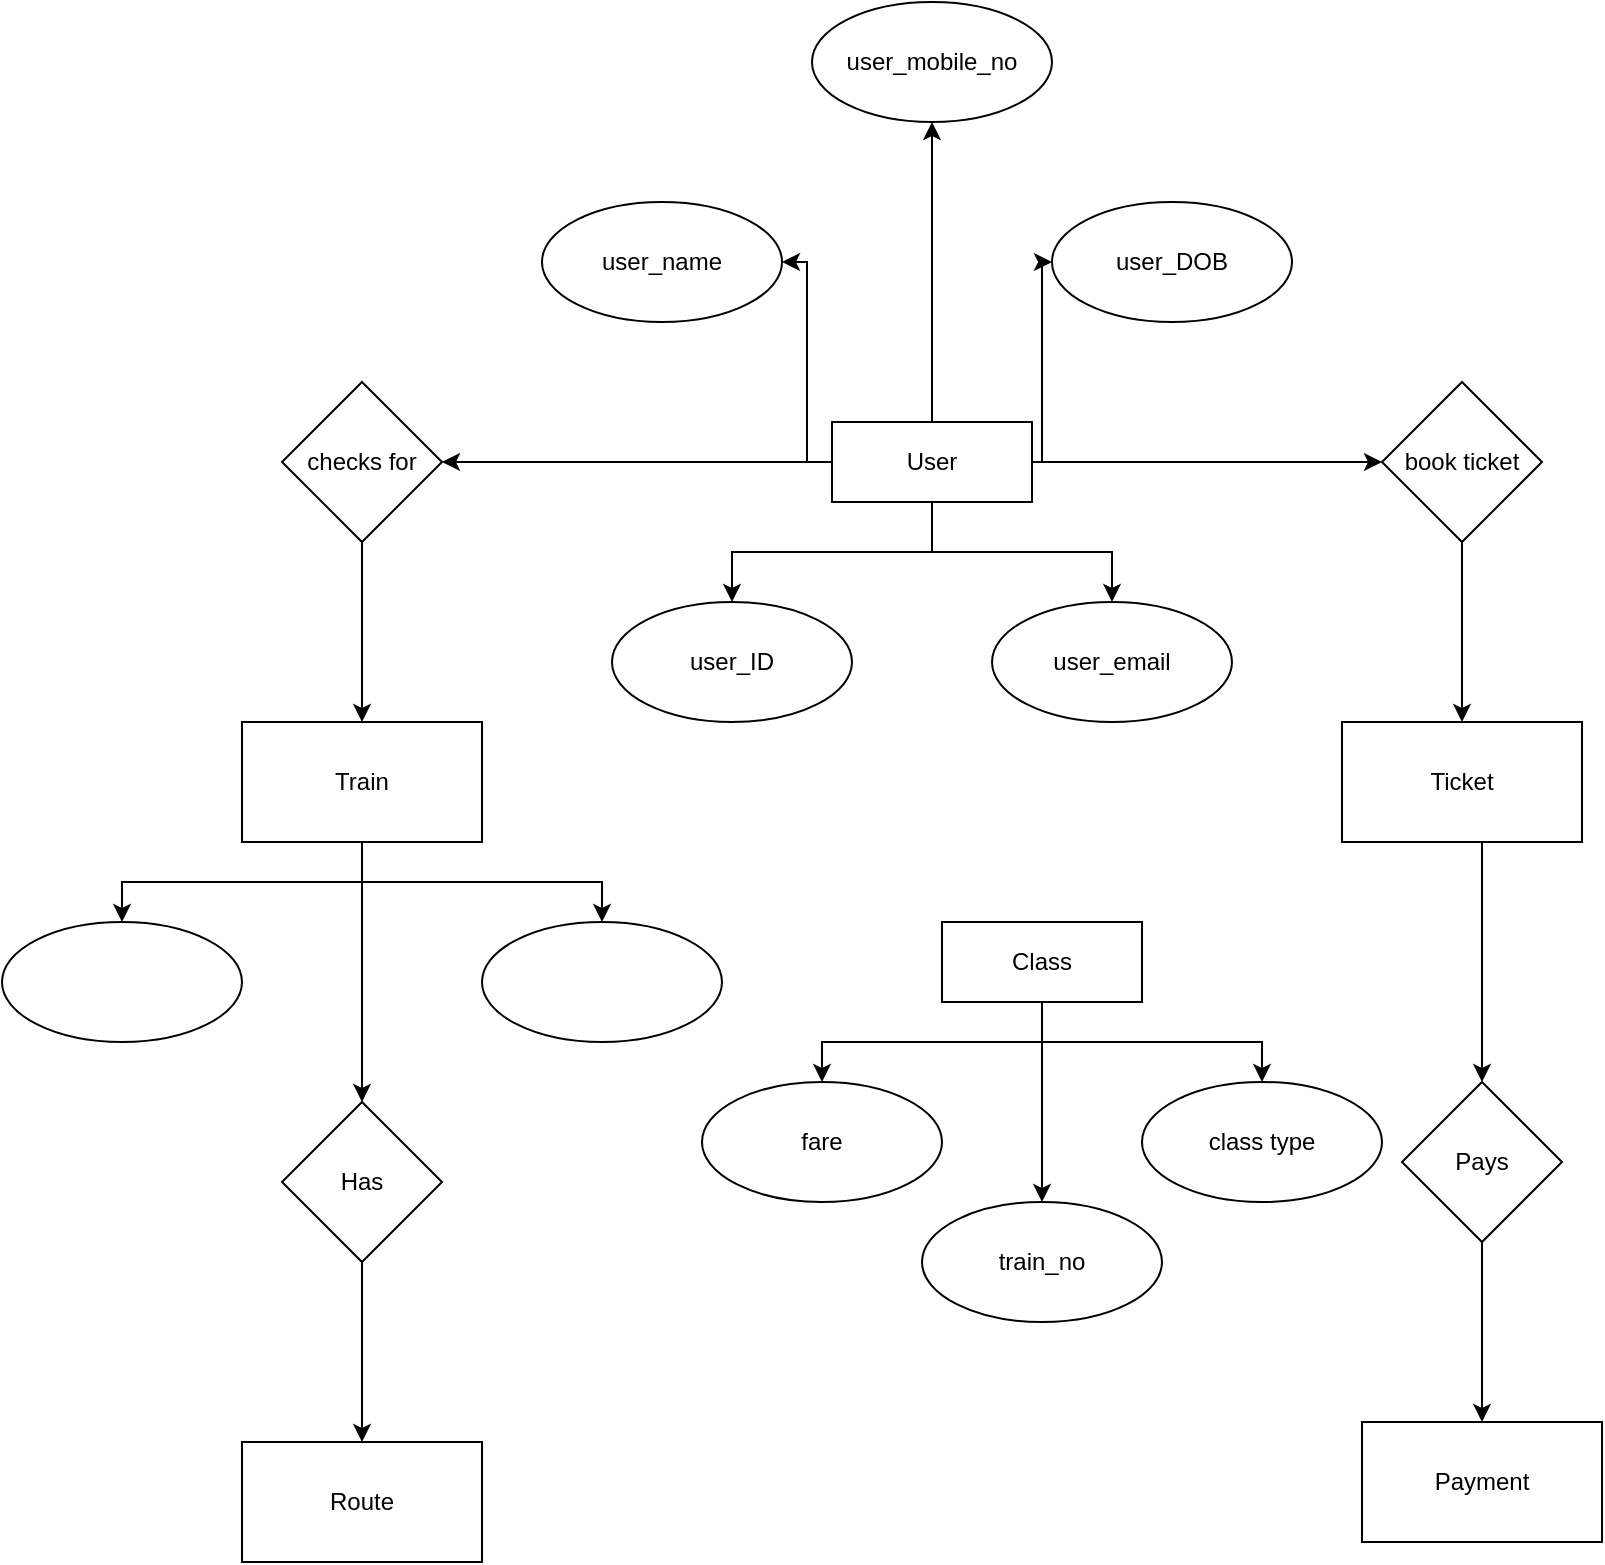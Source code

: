 <mxfile version="16.5.6" type="github">
  <diagram id="R2lEEEUBdFMjLlhIrx00" name="Page-1">
    <mxGraphModel dx="2128" dy="1651" grid="1" gridSize="10" guides="1" tooltips="1" connect="1" arrows="1" fold="1" page="1" pageScale="1" pageWidth="850" pageHeight="1100" math="0" shadow="0" extFonts="Permanent Marker^https://fonts.googleapis.com/css?family=Permanent+Marker">
      <root>
        <mxCell id="0" />
        <mxCell id="1" parent="0" />
        <mxCell id="xkxfY68FZ7Ic_4UuyNyU-8" value="" style="edgeStyle=orthogonalEdgeStyle;rounded=0;orthogonalLoop=1;jettySize=auto;html=1;" edge="1" parent="1" source="xkxfY68FZ7Ic_4UuyNyU-1" target="xkxfY68FZ7Ic_4UuyNyU-7">
          <mxGeometry relative="1" as="geometry" />
        </mxCell>
        <mxCell id="xkxfY68FZ7Ic_4UuyNyU-10" value="" style="edgeStyle=orthogonalEdgeStyle;rounded=0;orthogonalLoop=1;jettySize=auto;html=1;" edge="1" parent="1" source="xkxfY68FZ7Ic_4UuyNyU-1" target="xkxfY68FZ7Ic_4UuyNyU-9">
          <mxGeometry relative="1" as="geometry" />
        </mxCell>
        <mxCell id="xkxfY68FZ7Ic_4UuyNyU-12" value="" style="edgeStyle=orthogonalEdgeStyle;rounded=0;orthogonalLoop=1;jettySize=auto;html=1;" edge="1" parent="1" source="xkxfY68FZ7Ic_4UuyNyU-1" target="xkxfY68FZ7Ic_4UuyNyU-11">
          <mxGeometry relative="1" as="geometry" />
        </mxCell>
        <mxCell id="xkxfY68FZ7Ic_4UuyNyU-15" value="" style="edgeStyle=elbowEdgeStyle;rounded=0;orthogonalLoop=1;jettySize=auto;html=1;" edge="1" parent="1" source="xkxfY68FZ7Ic_4UuyNyU-1" target="xkxfY68FZ7Ic_4UuyNyU-14">
          <mxGeometry relative="1" as="geometry" />
        </mxCell>
        <mxCell id="xkxfY68FZ7Ic_4UuyNyU-40" value="" style="edgeStyle=elbowEdgeStyle;rounded=0;orthogonalLoop=1;jettySize=auto;html=1;" edge="1" parent="1" source="xkxfY68FZ7Ic_4UuyNyU-1" target="xkxfY68FZ7Ic_4UuyNyU-39">
          <mxGeometry relative="1" as="geometry" />
        </mxCell>
        <mxCell id="xkxfY68FZ7Ic_4UuyNyU-42" value="" style="edgeStyle=elbowEdgeStyle;rounded=0;orthogonalLoop=1;jettySize=auto;html=1;" edge="1" parent="1" source="xkxfY68FZ7Ic_4UuyNyU-1" target="xkxfY68FZ7Ic_4UuyNyU-41">
          <mxGeometry relative="1" as="geometry" />
        </mxCell>
        <mxCell id="xkxfY68FZ7Ic_4UuyNyU-49" value="" style="edgeStyle=elbowEdgeStyle;rounded=0;orthogonalLoop=1;jettySize=auto;html=1;" edge="1" parent="1" source="xkxfY68FZ7Ic_4UuyNyU-1" target="xkxfY68FZ7Ic_4UuyNyU-48">
          <mxGeometry relative="1" as="geometry" />
        </mxCell>
        <mxCell id="xkxfY68FZ7Ic_4UuyNyU-1" value="User" style="whiteSpace=wrap;html=1;align=center;" vertex="1" parent="1">
          <mxGeometry x="345" y="180" width="100" height="40" as="geometry" />
        </mxCell>
        <mxCell id="xkxfY68FZ7Ic_4UuyNyU-7" value="user_ID" style="ellipse;whiteSpace=wrap;html=1;" vertex="1" parent="1">
          <mxGeometry x="235" y="270" width="120" height="60" as="geometry" />
        </mxCell>
        <mxCell id="xkxfY68FZ7Ic_4UuyNyU-9" value="user_email" style="ellipse;whiteSpace=wrap;html=1;" vertex="1" parent="1">
          <mxGeometry x="425" y="270" width="120" height="60" as="geometry" />
        </mxCell>
        <mxCell id="xkxfY68FZ7Ic_4UuyNyU-19" value="" style="edgeStyle=elbowEdgeStyle;rounded=0;orthogonalLoop=1;jettySize=auto;html=1;" edge="1" parent="1" source="xkxfY68FZ7Ic_4UuyNyU-11" target="xkxfY68FZ7Ic_4UuyNyU-18">
          <mxGeometry relative="1" as="geometry" />
        </mxCell>
        <mxCell id="xkxfY68FZ7Ic_4UuyNyU-11" value="book ticket" style="rhombus;whiteSpace=wrap;html=1;" vertex="1" parent="1">
          <mxGeometry x="620" y="160" width="80" height="80" as="geometry" />
        </mxCell>
        <mxCell id="xkxfY68FZ7Ic_4UuyNyU-17" value="" style="edgeStyle=elbowEdgeStyle;rounded=0;orthogonalLoop=1;jettySize=auto;html=1;" edge="1" parent="1" source="xkxfY68FZ7Ic_4UuyNyU-14" target="xkxfY68FZ7Ic_4UuyNyU-16">
          <mxGeometry relative="1" as="geometry" />
        </mxCell>
        <mxCell id="xkxfY68FZ7Ic_4UuyNyU-14" value="checks for" style="rhombus;whiteSpace=wrap;html=1;" vertex="1" parent="1">
          <mxGeometry x="70" y="160" width="80" height="80" as="geometry" />
        </mxCell>
        <mxCell id="xkxfY68FZ7Ic_4UuyNyU-21" value="" style="edgeStyle=elbowEdgeStyle;rounded=0;orthogonalLoop=1;jettySize=auto;html=1;" edge="1" parent="1" source="xkxfY68FZ7Ic_4UuyNyU-16" target="xkxfY68FZ7Ic_4UuyNyU-20">
          <mxGeometry relative="1" as="geometry" />
        </mxCell>
        <mxCell id="xkxfY68FZ7Ic_4UuyNyU-23" value="" style="edgeStyle=elbowEdgeStyle;rounded=0;orthogonalLoop=1;jettySize=auto;html=1;" edge="1" parent="1" source="xkxfY68FZ7Ic_4UuyNyU-16" target="xkxfY68FZ7Ic_4UuyNyU-22">
          <mxGeometry relative="1" as="geometry" />
        </mxCell>
        <mxCell id="xkxfY68FZ7Ic_4UuyNyU-25" value="" style="edgeStyle=elbowEdgeStyle;rounded=0;orthogonalLoop=1;jettySize=auto;html=1;" edge="1" parent="1" source="xkxfY68FZ7Ic_4UuyNyU-16" target="xkxfY68FZ7Ic_4UuyNyU-24">
          <mxGeometry relative="1" as="geometry" />
        </mxCell>
        <mxCell id="xkxfY68FZ7Ic_4UuyNyU-16" value="Train" style="whiteSpace=wrap;html=1;" vertex="1" parent="1">
          <mxGeometry x="50" y="330" width="120" height="60" as="geometry" />
        </mxCell>
        <mxCell id="xkxfY68FZ7Ic_4UuyNyU-27" value="" style="edgeStyle=elbowEdgeStyle;rounded=0;orthogonalLoop=1;jettySize=auto;html=1;" edge="1" parent="1" source="xkxfY68FZ7Ic_4UuyNyU-18" target="xkxfY68FZ7Ic_4UuyNyU-26">
          <mxGeometry relative="1" as="geometry" />
        </mxCell>
        <mxCell id="xkxfY68FZ7Ic_4UuyNyU-18" value="Ticket" style="whiteSpace=wrap;html=1;" vertex="1" parent="1">
          <mxGeometry x="600" y="330" width="120" height="60" as="geometry" />
        </mxCell>
        <mxCell id="xkxfY68FZ7Ic_4UuyNyU-20" value="" style="ellipse;whiteSpace=wrap;html=1;" vertex="1" parent="1">
          <mxGeometry x="-70" y="430" width="120" height="60" as="geometry" />
        </mxCell>
        <mxCell id="xkxfY68FZ7Ic_4UuyNyU-22" value="" style="ellipse;whiteSpace=wrap;html=1;" vertex="1" parent="1">
          <mxGeometry x="170" y="430" width="120" height="60" as="geometry" />
        </mxCell>
        <mxCell id="xkxfY68FZ7Ic_4UuyNyU-32" value="" style="edgeStyle=elbowEdgeStyle;rounded=0;orthogonalLoop=1;jettySize=auto;html=1;" edge="1" parent="1" source="xkxfY68FZ7Ic_4UuyNyU-24" target="xkxfY68FZ7Ic_4UuyNyU-31">
          <mxGeometry relative="1" as="geometry" />
        </mxCell>
        <mxCell id="xkxfY68FZ7Ic_4UuyNyU-24" value="Has" style="rhombus;whiteSpace=wrap;html=1;" vertex="1" parent="1">
          <mxGeometry x="70" y="520" width="80" height="80" as="geometry" />
        </mxCell>
        <mxCell id="xkxfY68FZ7Ic_4UuyNyU-29" value="" style="edgeStyle=elbowEdgeStyle;rounded=0;orthogonalLoop=1;jettySize=auto;html=1;" edge="1" parent="1" source="xkxfY68FZ7Ic_4UuyNyU-26" target="xkxfY68FZ7Ic_4UuyNyU-28">
          <mxGeometry relative="1" as="geometry" />
        </mxCell>
        <mxCell id="xkxfY68FZ7Ic_4UuyNyU-26" value="Pays" style="rhombus;whiteSpace=wrap;html=1;" vertex="1" parent="1">
          <mxGeometry x="630" y="510" width="80" height="80" as="geometry" />
        </mxCell>
        <mxCell id="xkxfY68FZ7Ic_4UuyNyU-28" value="Payment" style="whiteSpace=wrap;html=1;" vertex="1" parent="1">
          <mxGeometry x="610" y="680" width="120" height="60" as="geometry" />
        </mxCell>
        <mxCell id="xkxfY68FZ7Ic_4UuyNyU-34" value="" style="edgeStyle=elbowEdgeStyle;rounded=0;orthogonalLoop=1;jettySize=auto;html=1;" edge="1" parent="1" source="xkxfY68FZ7Ic_4UuyNyU-30" target="xkxfY68FZ7Ic_4UuyNyU-33">
          <mxGeometry relative="1" as="geometry" />
        </mxCell>
        <mxCell id="xkxfY68FZ7Ic_4UuyNyU-36" value="" style="edgeStyle=elbowEdgeStyle;rounded=0;orthogonalLoop=1;jettySize=auto;html=1;" edge="1" parent="1" source="xkxfY68FZ7Ic_4UuyNyU-30" target="xkxfY68FZ7Ic_4UuyNyU-35">
          <mxGeometry relative="1" as="geometry" />
        </mxCell>
        <mxCell id="xkxfY68FZ7Ic_4UuyNyU-38" value="" style="edgeStyle=elbowEdgeStyle;rounded=0;orthogonalLoop=1;jettySize=auto;html=1;" edge="1" parent="1" source="xkxfY68FZ7Ic_4UuyNyU-30" target="xkxfY68FZ7Ic_4UuyNyU-37">
          <mxGeometry relative="1" as="geometry" />
        </mxCell>
        <mxCell id="xkxfY68FZ7Ic_4UuyNyU-30" value="Class" style="whiteSpace=wrap;html=1;align=center;" vertex="1" parent="1">
          <mxGeometry x="400" y="430" width="100" height="40" as="geometry" />
        </mxCell>
        <mxCell id="xkxfY68FZ7Ic_4UuyNyU-31" value="Route" style="whiteSpace=wrap;html=1;" vertex="1" parent="1">
          <mxGeometry x="50" y="690" width="120" height="60" as="geometry" />
        </mxCell>
        <mxCell id="xkxfY68FZ7Ic_4UuyNyU-33" value="fare" style="ellipse;whiteSpace=wrap;html=1;" vertex="1" parent="1">
          <mxGeometry x="280" y="510" width="120" height="60" as="geometry" />
        </mxCell>
        <mxCell id="xkxfY68FZ7Ic_4UuyNyU-35" value="train_no" style="ellipse;whiteSpace=wrap;html=1;" vertex="1" parent="1">
          <mxGeometry x="390" y="570" width="120" height="60" as="geometry" />
        </mxCell>
        <mxCell id="xkxfY68FZ7Ic_4UuyNyU-37" value="class type" style="ellipse;whiteSpace=wrap;html=1;" vertex="1" parent="1">
          <mxGeometry x="500" y="510" width="120" height="60" as="geometry" />
        </mxCell>
        <mxCell id="xkxfY68FZ7Ic_4UuyNyU-39" value="user_name" style="ellipse;whiteSpace=wrap;html=1;" vertex="1" parent="1">
          <mxGeometry x="200" y="70" width="120" height="60" as="geometry" />
        </mxCell>
        <mxCell id="xkxfY68FZ7Ic_4UuyNyU-41" value="user_mobile_no" style="ellipse;whiteSpace=wrap;html=1;" vertex="1" parent="1">
          <mxGeometry x="335" y="-30" width="120" height="60" as="geometry" />
        </mxCell>
        <mxCell id="xkxfY68FZ7Ic_4UuyNyU-48" value="user_DOB" style="ellipse;whiteSpace=wrap;html=1;" vertex="1" parent="1">
          <mxGeometry x="455" y="70" width="120" height="60" as="geometry" />
        </mxCell>
      </root>
    </mxGraphModel>
  </diagram>
</mxfile>
